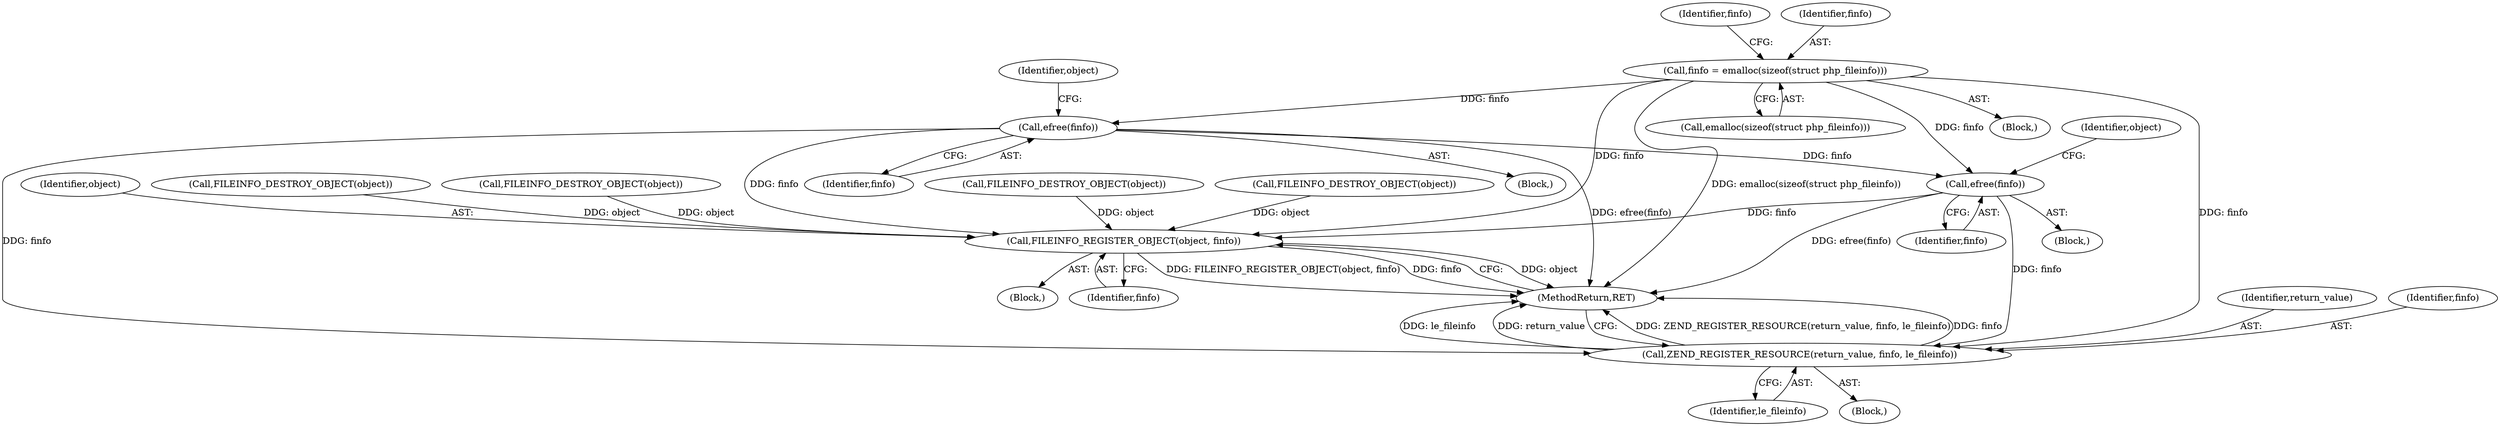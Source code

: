 digraph "0_php_4435b9142ff9813845d5c97ab29a5d637bedb257_0@API" {
"1000224" [label="(Call,efree(finfo))"];
"1000205" [label="(Call,efree(finfo))"];
"1000182" [label="(Call,finfo = emalloc(sizeof(struct php_fileinfo)))"];
"1000232" [label="(Call,FILEINFO_REGISTER_OBJECT(object, finfo))"];
"1000237" [label="(Call,ZEND_REGISTER_RESOURCE(return_value, finfo, le_fileinfo))"];
"1000240" [label="(Identifier,le_fileinfo)"];
"1000189" [label="(Identifier,finfo)"];
"1000238" [label="(Identifier,return_value)"];
"1000219" [label="(Block,)"];
"1000207" [label="(Call,FILEINFO_DESTROY_OBJECT(object))"];
"1000227" [label="(Identifier,object)"];
"1000182" [label="(Call,finfo = emalloc(sizeof(struct php_fileinfo)))"];
"1000224" [label="(Call,efree(finfo))"];
"1000204" [label="(Block,)"];
"1000208" [label="(Identifier,object)"];
"1000206" [label="(Identifier,finfo)"];
"1000231" [label="(Block,)"];
"1000226" [label="(Call,FILEINFO_DESTROY_OBJECT(object))"];
"1000184" [label="(Call,emalloc(sizeof(struct php_fileinfo)))"];
"1000183" [label="(Identifier,finfo)"];
"1000234" [label="(Identifier,finfo)"];
"1000237" [label="(Call,ZEND_REGISTER_RESOURCE(return_value, finfo, le_fileinfo))"];
"1000176" [label="(Call,FILEINFO_DESTROY_OBJECT(object))"];
"1000225" [label="(Identifier,finfo)"];
"1000232" [label="(Call,FILEINFO_REGISTER_OBJECT(object, finfo))"];
"1000233" [label="(Identifier,object)"];
"1000114" [label="(Block,)"];
"1000241" [label="(MethodReturn,RET)"];
"1000236" [label="(Block,)"];
"1000130" [label="(Call,FILEINFO_DESTROY_OBJECT(object))"];
"1000205" [label="(Call,efree(finfo))"];
"1000239" [label="(Identifier,finfo)"];
"1000224" -> "1000219"  [label="AST: "];
"1000224" -> "1000225"  [label="CFG: "];
"1000225" -> "1000224"  [label="AST: "];
"1000227" -> "1000224"  [label="CFG: "];
"1000224" -> "1000241"  [label="DDG: efree(finfo)"];
"1000205" -> "1000224"  [label="DDG: finfo"];
"1000182" -> "1000224"  [label="DDG: finfo"];
"1000224" -> "1000232"  [label="DDG: finfo"];
"1000224" -> "1000237"  [label="DDG: finfo"];
"1000205" -> "1000204"  [label="AST: "];
"1000205" -> "1000206"  [label="CFG: "];
"1000206" -> "1000205"  [label="AST: "];
"1000208" -> "1000205"  [label="CFG: "];
"1000205" -> "1000241"  [label="DDG: efree(finfo)"];
"1000182" -> "1000205"  [label="DDG: finfo"];
"1000205" -> "1000232"  [label="DDG: finfo"];
"1000205" -> "1000237"  [label="DDG: finfo"];
"1000182" -> "1000114"  [label="AST: "];
"1000182" -> "1000184"  [label="CFG: "];
"1000183" -> "1000182"  [label="AST: "];
"1000184" -> "1000182"  [label="AST: "];
"1000189" -> "1000182"  [label="CFG: "];
"1000182" -> "1000241"  [label="DDG: emalloc(sizeof(struct php_fileinfo))"];
"1000182" -> "1000232"  [label="DDG: finfo"];
"1000182" -> "1000237"  [label="DDG: finfo"];
"1000232" -> "1000231"  [label="AST: "];
"1000232" -> "1000234"  [label="CFG: "];
"1000233" -> "1000232"  [label="AST: "];
"1000234" -> "1000232"  [label="AST: "];
"1000241" -> "1000232"  [label="CFG: "];
"1000232" -> "1000241"  [label="DDG: object"];
"1000232" -> "1000241"  [label="DDG: FILEINFO_REGISTER_OBJECT(object, finfo)"];
"1000232" -> "1000241"  [label="DDG: finfo"];
"1000226" -> "1000232"  [label="DDG: object"];
"1000207" -> "1000232"  [label="DDG: object"];
"1000176" -> "1000232"  [label="DDG: object"];
"1000130" -> "1000232"  [label="DDG: object"];
"1000237" -> "1000236"  [label="AST: "];
"1000237" -> "1000240"  [label="CFG: "];
"1000238" -> "1000237"  [label="AST: "];
"1000239" -> "1000237"  [label="AST: "];
"1000240" -> "1000237"  [label="AST: "];
"1000241" -> "1000237"  [label="CFG: "];
"1000237" -> "1000241"  [label="DDG: ZEND_REGISTER_RESOURCE(return_value, finfo, le_fileinfo)"];
"1000237" -> "1000241"  [label="DDG: finfo"];
"1000237" -> "1000241"  [label="DDG: le_fileinfo"];
"1000237" -> "1000241"  [label="DDG: return_value"];
}
